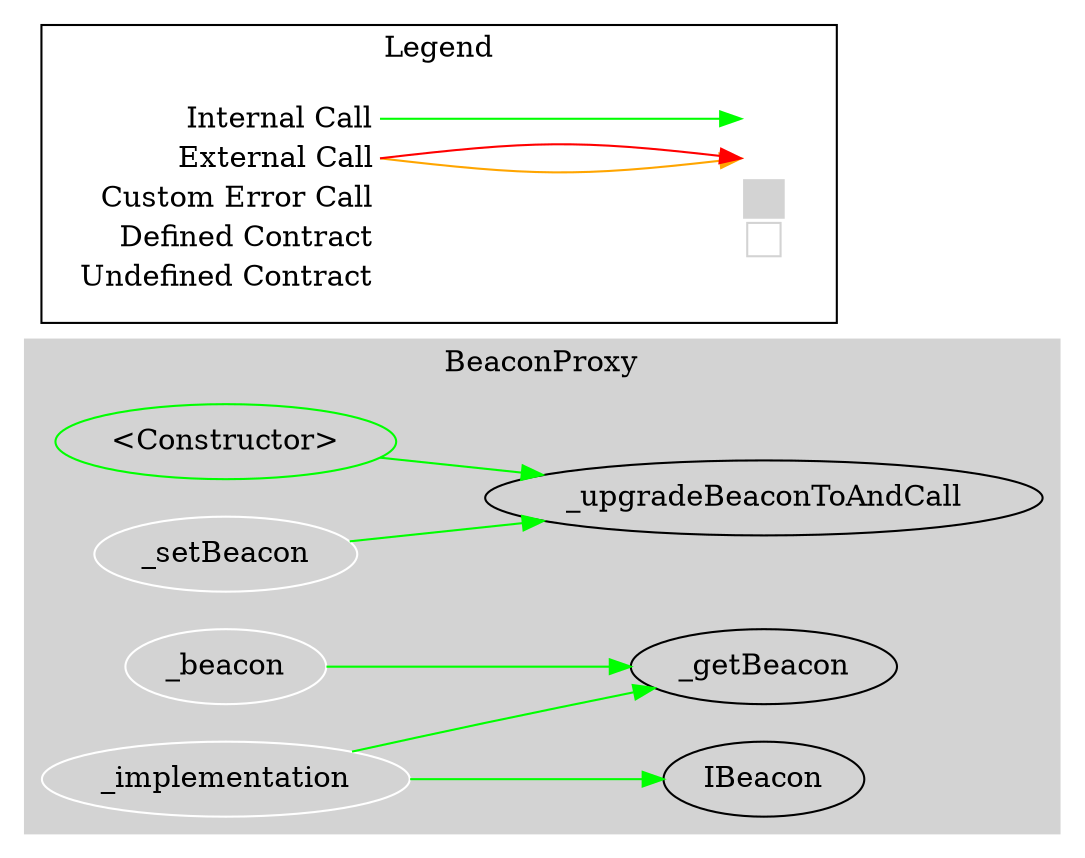 digraph G {
  graph [ ratio = "auto", page = "100", compound =true ];
subgraph "clusterBeaconProxy" {
  graph [ label = "BeaconProxy", color = "lightgray", style = "filled", bgcolor = "lightgray" ];
  "BeaconProxy.<Constructor>" [ label = "<Constructor>", color = "green" ];
  "BeaconProxy._beacon" [ label = "_beacon", color = "white" ];
  "BeaconProxy._implementation" [ label = "_implementation", color = "white" ];
  "BeaconProxy._setBeacon" [ label = "_setBeacon", color = "white" ];
  "BeaconProxy._upgradeBeaconToAndCall" [ label = "_upgradeBeaconToAndCall" ];
  "BeaconProxy._getBeacon" [ label = "_getBeacon" ];
  "BeaconProxy.IBeacon" [ label = "IBeacon" ];
}

  "BeaconProxy.<Constructor>";
  "BeaconProxy._upgradeBeaconToAndCall";
  "BeaconProxy._beacon";
  "BeaconProxy._getBeacon";
  "BeaconProxy._implementation";
  "BeaconProxy.IBeacon";
  "BeaconProxy._setBeacon";
  "BeaconProxy.<Constructor>" -> "BeaconProxy._upgradeBeaconToAndCall" [ color = "green" ];
  "BeaconProxy._beacon" -> "BeaconProxy._getBeacon" [ color = "green" ];
  "BeaconProxy._implementation" -> "BeaconProxy.IBeacon" [ color = "green" ];
  "BeaconProxy._implementation" -> "BeaconProxy._getBeacon" [ color = "green" ];
  "BeaconProxy._setBeacon" -> "BeaconProxy._upgradeBeaconToAndCall" [ color = "green" ];


rankdir=LR
node [shape=plaintext]
subgraph cluster_01 { 
label = "Legend";
key [label=<<table border="0" cellpadding="2" cellspacing="0" cellborder="0">
  <tr><td align="right" port="i1">Internal Call</td></tr>
  <tr><td align="right" port="i2">External Call</td></tr>
  <tr><td align="right" port="i2">Custom Error Call</td></tr>
  <tr><td align="right" port="i3">Defined Contract</td></tr>
  <tr><td align="right" port="i4">Undefined Contract</td></tr>
  </table>>]
key2 [label=<<table border="0" cellpadding="2" cellspacing="0" cellborder="0">
  <tr><td port="i1">&nbsp;&nbsp;&nbsp;</td></tr>
  <tr><td port="i2">&nbsp;&nbsp;&nbsp;</td></tr>
  <tr><td port="i3" bgcolor="lightgray">&nbsp;&nbsp;&nbsp;</td></tr>
  <tr><td port="i4">
    <table border="1" cellborder="0" cellspacing="0" cellpadding="7" color="lightgray">
      <tr>
       <td></td>
      </tr>
     </table>
  </td></tr>
  </table>>]
key:i1:e -> key2:i1:w [color="green"]
key:i2:e -> key2:i2:w [color="orange"]
key:i2:e -> key2:i2:w [color="red"]
}
}

